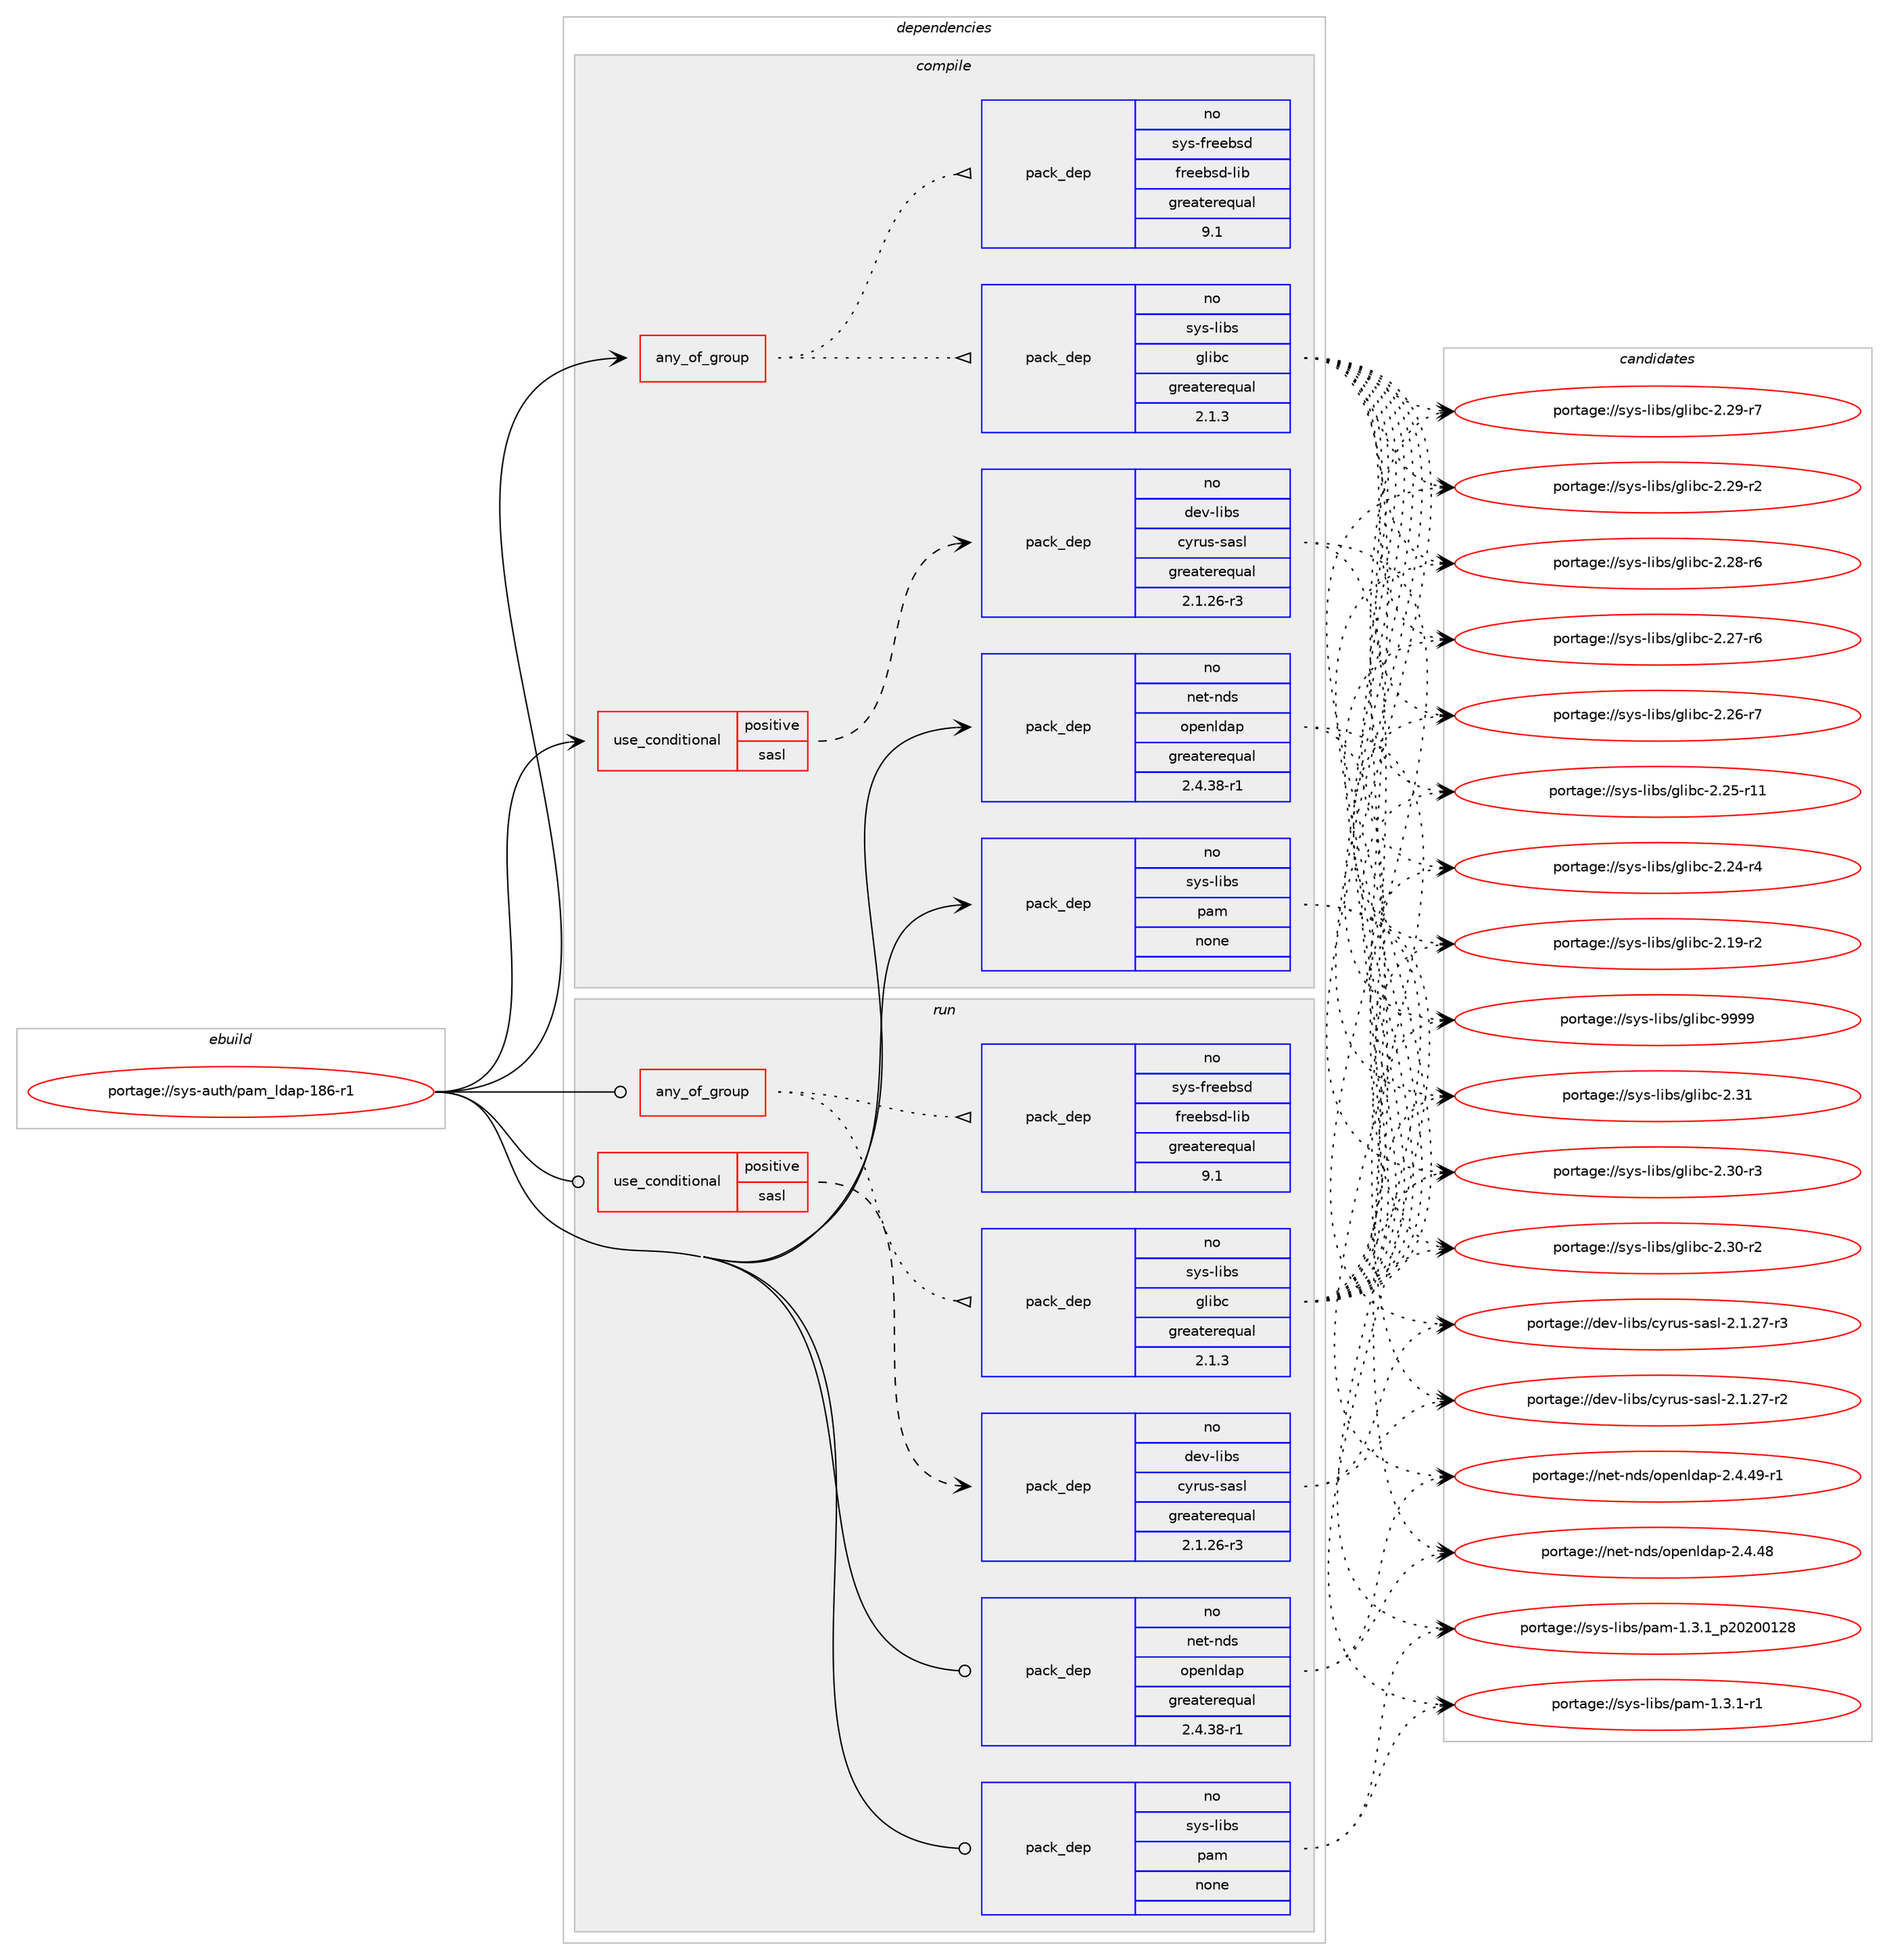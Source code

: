 digraph prolog {

# *************
# Graph options
# *************

newrank=true;
concentrate=true;
compound=true;
graph [rankdir=LR,fontname=Helvetica,fontsize=10,ranksep=1.5];#, ranksep=2.5, nodesep=0.2];
edge  [arrowhead=vee];
node  [fontname=Helvetica,fontsize=10];

# **********
# The ebuild
# **********

subgraph cluster_leftcol {
color=gray;
rank=same;
label=<<i>ebuild</i>>;
id [label="portage://sys-auth/pam_ldap-186-r1", color=red, width=4, href="../sys-auth/pam_ldap-186-r1.svg"];
}

# ****************
# The dependencies
# ****************

subgraph cluster_midcol {
color=gray;
label=<<i>dependencies</i>>;
subgraph cluster_compile {
fillcolor="#eeeeee";
style=filled;
label=<<i>compile</i>>;
subgraph any1188 {
dependency60871 [label=<<TABLE BORDER="0" CELLBORDER="1" CELLSPACING="0" CELLPADDING="4"><TR><TD CELLPADDING="10">any_of_group</TD></TR></TABLE>>, shape=none, color=red];subgraph pack47023 {
dependency60872 [label=<<TABLE BORDER="0" CELLBORDER="1" CELLSPACING="0" CELLPADDING="4" WIDTH="220"><TR><TD ROWSPAN="6" CELLPADDING="30">pack_dep</TD></TR><TR><TD WIDTH="110">no</TD></TR><TR><TD>sys-libs</TD></TR><TR><TD>glibc</TD></TR><TR><TD>greaterequal</TD></TR><TR><TD>2.1.3</TD></TR></TABLE>>, shape=none, color=blue];
}
dependency60871:e -> dependency60872:w [weight=20,style="dotted",arrowhead="oinv"];
subgraph pack47024 {
dependency60873 [label=<<TABLE BORDER="0" CELLBORDER="1" CELLSPACING="0" CELLPADDING="4" WIDTH="220"><TR><TD ROWSPAN="6" CELLPADDING="30">pack_dep</TD></TR><TR><TD WIDTH="110">no</TD></TR><TR><TD>sys-freebsd</TD></TR><TR><TD>freebsd-lib</TD></TR><TR><TD>greaterequal</TD></TR><TR><TD>9.1</TD></TR></TABLE>>, shape=none, color=blue];
}
dependency60871:e -> dependency60873:w [weight=20,style="dotted",arrowhead="oinv"];
}
id:e -> dependency60871:w [weight=20,style="solid",arrowhead="vee"];
subgraph cond12581 {
dependency60874 [label=<<TABLE BORDER="0" CELLBORDER="1" CELLSPACING="0" CELLPADDING="4"><TR><TD ROWSPAN="3" CELLPADDING="10">use_conditional</TD></TR><TR><TD>positive</TD></TR><TR><TD>sasl</TD></TR></TABLE>>, shape=none, color=red];
subgraph pack47025 {
dependency60875 [label=<<TABLE BORDER="0" CELLBORDER="1" CELLSPACING="0" CELLPADDING="4" WIDTH="220"><TR><TD ROWSPAN="6" CELLPADDING="30">pack_dep</TD></TR><TR><TD WIDTH="110">no</TD></TR><TR><TD>dev-libs</TD></TR><TR><TD>cyrus-sasl</TD></TR><TR><TD>greaterequal</TD></TR><TR><TD>2.1.26-r3</TD></TR></TABLE>>, shape=none, color=blue];
}
dependency60874:e -> dependency60875:w [weight=20,style="dashed",arrowhead="vee"];
}
id:e -> dependency60874:w [weight=20,style="solid",arrowhead="vee"];
subgraph pack47026 {
dependency60876 [label=<<TABLE BORDER="0" CELLBORDER="1" CELLSPACING="0" CELLPADDING="4" WIDTH="220"><TR><TD ROWSPAN="6" CELLPADDING="30">pack_dep</TD></TR><TR><TD WIDTH="110">no</TD></TR><TR><TD>net-nds</TD></TR><TR><TD>openldap</TD></TR><TR><TD>greaterequal</TD></TR><TR><TD>2.4.38-r1</TD></TR></TABLE>>, shape=none, color=blue];
}
id:e -> dependency60876:w [weight=20,style="solid",arrowhead="vee"];
subgraph pack47027 {
dependency60877 [label=<<TABLE BORDER="0" CELLBORDER="1" CELLSPACING="0" CELLPADDING="4" WIDTH="220"><TR><TD ROWSPAN="6" CELLPADDING="30">pack_dep</TD></TR><TR><TD WIDTH="110">no</TD></TR><TR><TD>sys-libs</TD></TR><TR><TD>pam</TD></TR><TR><TD>none</TD></TR><TR><TD></TD></TR></TABLE>>, shape=none, color=blue];
}
id:e -> dependency60877:w [weight=20,style="solid",arrowhead="vee"];
}
subgraph cluster_compileandrun {
fillcolor="#eeeeee";
style=filled;
label=<<i>compile and run</i>>;
}
subgraph cluster_run {
fillcolor="#eeeeee";
style=filled;
label=<<i>run</i>>;
subgraph any1189 {
dependency60878 [label=<<TABLE BORDER="0" CELLBORDER="1" CELLSPACING="0" CELLPADDING="4"><TR><TD CELLPADDING="10">any_of_group</TD></TR></TABLE>>, shape=none, color=red];subgraph pack47028 {
dependency60879 [label=<<TABLE BORDER="0" CELLBORDER="1" CELLSPACING="0" CELLPADDING="4" WIDTH="220"><TR><TD ROWSPAN="6" CELLPADDING="30">pack_dep</TD></TR><TR><TD WIDTH="110">no</TD></TR><TR><TD>sys-libs</TD></TR><TR><TD>glibc</TD></TR><TR><TD>greaterequal</TD></TR><TR><TD>2.1.3</TD></TR></TABLE>>, shape=none, color=blue];
}
dependency60878:e -> dependency60879:w [weight=20,style="dotted",arrowhead="oinv"];
subgraph pack47029 {
dependency60880 [label=<<TABLE BORDER="0" CELLBORDER="1" CELLSPACING="0" CELLPADDING="4" WIDTH="220"><TR><TD ROWSPAN="6" CELLPADDING="30">pack_dep</TD></TR><TR><TD WIDTH="110">no</TD></TR><TR><TD>sys-freebsd</TD></TR><TR><TD>freebsd-lib</TD></TR><TR><TD>greaterequal</TD></TR><TR><TD>9.1</TD></TR></TABLE>>, shape=none, color=blue];
}
dependency60878:e -> dependency60880:w [weight=20,style="dotted",arrowhead="oinv"];
}
id:e -> dependency60878:w [weight=20,style="solid",arrowhead="odot"];
subgraph cond12582 {
dependency60881 [label=<<TABLE BORDER="0" CELLBORDER="1" CELLSPACING="0" CELLPADDING="4"><TR><TD ROWSPAN="3" CELLPADDING="10">use_conditional</TD></TR><TR><TD>positive</TD></TR><TR><TD>sasl</TD></TR></TABLE>>, shape=none, color=red];
subgraph pack47030 {
dependency60882 [label=<<TABLE BORDER="0" CELLBORDER="1" CELLSPACING="0" CELLPADDING="4" WIDTH="220"><TR><TD ROWSPAN="6" CELLPADDING="30">pack_dep</TD></TR><TR><TD WIDTH="110">no</TD></TR><TR><TD>dev-libs</TD></TR><TR><TD>cyrus-sasl</TD></TR><TR><TD>greaterequal</TD></TR><TR><TD>2.1.26-r3</TD></TR></TABLE>>, shape=none, color=blue];
}
dependency60881:e -> dependency60882:w [weight=20,style="dashed",arrowhead="vee"];
}
id:e -> dependency60881:w [weight=20,style="solid",arrowhead="odot"];
subgraph pack47031 {
dependency60883 [label=<<TABLE BORDER="0" CELLBORDER="1" CELLSPACING="0" CELLPADDING="4" WIDTH="220"><TR><TD ROWSPAN="6" CELLPADDING="30">pack_dep</TD></TR><TR><TD WIDTH="110">no</TD></TR><TR><TD>net-nds</TD></TR><TR><TD>openldap</TD></TR><TR><TD>greaterequal</TD></TR><TR><TD>2.4.38-r1</TD></TR></TABLE>>, shape=none, color=blue];
}
id:e -> dependency60883:w [weight=20,style="solid",arrowhead="odot"];
subgraph pack47032 {
dependency60884 [label=<<TABLE BORDER="0" CELLBORDER="1" CELLSPACING="0" CELLPADDING="4" WIDTH="220"><TR><TD ROWSPAN="6" CELLPADDING="30">pack_dep</TD></TR><TR><TD WIDTH="110">no</TD></TR><TR><TD>sys-libs</TD></TR><TR><TD>pam</TD></TR><TR><TD>none</TD></TR><TR><TD></TD></TR></TABLE>>, shape=none, color=blue];
}
id:e -> dependency60884:w [weight=20,style="solid",arrowhead="odot"];
}
}

# **************
# The candidates
# **************

subgraph cluster_choices {
rank=same;
color=gray;
label=<<i>candidates</i>>;

subgraph choice47023 {
color=black;
nodesep=1;
choice11512111545108105981154710310810598994557575757 [label="portage://sys-libs/glibc-9999", color=red, width=4,href="../sys-libs/glibc-9999.svg"];
choice11512111545108105981154710310810598994550465149 [label="portage://sys-libs/glibc-2.31", color=red, width=4,href="../sys-libs/glibc-2.31.svg"];
choice115121115451081059811547103108105989945504651484511451 [label="portage://sys-libs/glibc-2.30-r3", color=red, width=4,href="../sys-libs/glibc-2.30-r3.svg"];
choice115121115451081059811547103108105989945504651484511450 [label="portage://sys-libs/glibc-2.30-r2", color=red, width=4,href="../sys-libs/glibc-2.30-r2.svg"];
choice115121115451081059811547103108105989945504650574511455 [label="portage://sys-libs/glibc-2.29-r7", color=red, width=4,href="../sys-libs/glibc-2.29-r7.svg"];
choice115121115451081059811547103108105989945504650574511450 [label="portage://sys-libs/glibc-2.29-r2", color=red, width=4,href="../sys-libs/glibc-2.29-r2.svg"];
choice115121115451081059811547103108105989945504650564511454 [label="portage://sys-libs/glibc-2.28-r6", color=red, width=4,href="../sys-libs/glibc-2.28-r6.svg"];
choice115121115451081059811547103108105989945504650554511454 [label="portage://sys-libs/glibc-2.27-r6", color=red, width=4,href="../sys-libs/glibc-2.27-r6.svg"];
choice115121115451081059811547103108105989945504650544511455 [label="portage://sys-libs/glibc-2.26-r7", color=red, width=4,href="../sys-libs/glibc-2.26-r7.svg"];
choice11512111545108105981154710310810598994550465053451144949 [label="portage://sys-libs/glibc-2.25-r11", color=red, width=4,href="../sys-libs/glibc-2.25-r11.svg"];
choice115121115451081059811547103108105989945504650524511452 [label="portage://sys-libs/glibc-2.24-r4", color=red, width=4,href="../sys-libs/glibc-2.24-r4.svg"];
choice115121115451081059811547103108105989945504649574511450 [label="portage://sys-libs/glibc-2.19-r2", color=red, width=4,href="../sys-libs/glibc-2.19-r2.svg"];
dependency60872:e -> choice11512111545108105981154710310810598994557575757:w [style=dotted,weight="100"];
dependency60872:e -> choice11512111545108105981154710310810598994550465149:w [style=dotted,weight="100"];
dependency60872:e -> choice115121115451081059811547103108105989945504651484511451:w [style=dotted,weight="100"];
dependency60872:e -> choice115121115451081059811547103108105989945504651484511450:w [style=dotted,weight="100"];
dependency60872:e -> choice115121115451081059811547103108105989945504650574511455:w [style=dotted,weight="100"];
dependency60872:e -> choice115121115451081059811547103108105989945504650574511450:w [style=dotted,weight="100"];
dependency60872:e -> choice115121115451081059811547103108105989945504650564511454:w [style=dotted,weight="100"];
dependency60872:e -> choice115121115451081059811547103108105989945504650554511454:w [style=dotted,weight="100"];
dependency60872:e -> choice115121115451081059811547103108105989945504650544511455:w [style=dotted,weight="100"];
dependency60872:e -> choice11512111545108105981154710310810598994550465053451144949:w [style=dotted,weight="100"];
dependency60872:e -> choice115121115451081059811547103108105989945504650524511452:w [style=dotted,weight="100"];
dependency60872:e -> choice115121115451081059811547103108105989945504649574511450:w [style=dotted,weight="100"];
}
subgraph choice47024 {
color=black;
nodesep=1;
}
subgraph choice47025 {
color=black;
nodesep=1;
choice100101118451081059811547991211141171154511597115108455046494650554511451 [label="portage://dev-libs/cyrus-sasl-2.1.27-r3", color=red, width=4,href="../dev-libs/cyrus-sasl-2.1.27-r3.svg"];
choice100101118451081059811547991211141171154511597115108455046494650554511450 [label="portage://dev-libs/cyrus-sasl-2.1.27-r2", color=red, width=4,href="../dev-libs/cyrus-sasl-2.1.27-r2.svg"];
dependency60875:e -> choice100101118451081059811547991211141171154511597115108455046494650554511451:w [style=dotted,weight="100"];
dependency60875:e -> choice100101118451081059811547991211141171154511597115108455046494650554511450:w [style=dotted,weight="100"];
}
subgraph choice47026 {
color=black;
nodesep=1;
choice110101116451101001154711111210111010810097112455046524652574511449 [label="portage://net-nds/openldap-2.4.49-r1", color=red, width=4,href="../net-nds/openldap-2.4.49-r1.svg"];
choice11010111645110100115471111121011101081009711245504652465256 [label="portage://net-nds/openldap-2.4.48", color=red, width=4,href="../net-nds/openldap-2.4.48.svg"];
dependency60876:e -> choice110101116451101001154711111210111010810097112455046524652574511449:w [style=dotted,weight="100"];
dependency60876:e -> choice11010111645110100115471111121011101081009711245504652465256:w [style=dotted,weight="100"];
}
subgraph choice47027 {
color=black;
nodesep=1;
choice11512111545108105981154711297109454946514649951125048504848495056 [label="portage://sys-libs/pam-1.3.1_p20200128", color=red, width=4,href="../sys-libs/pam-1.3.1_p20200128.svg"];
choice115121115451081059811547112971094549465146494511449 [label="portage://sys-libs/pam-1.3.1-r1", color=red, width=4,href="../sys-libs/pam-1.3.1-r1.svg"];
dependency60877:e -> choice11512111545108105981154711297109454946514649951125048504848495056:w [style=dotted,weight="100"];
dependency60877:e -> choice115121115451081059811547112971094549465146494511449:w [style=dotted,weight="100"];
}
subgraph choice47028 {
color=black;
nodesep=1;
choice11512111545108105981154710310810598994557575757 [label="portage://sys-libs/glibc-9999", color=red, width=4,href="../sys-libs/glibc-9999.svg"];
choice11512111545108105981154710310810598994550465149 [label="portage://sys-libs/glibc-2.31", color=red, width=4,href="../sys-libs/glibc-2.31.svg"];
choice115121115451081059811547103108105989945504651484511451 [label="portage://sys-libs/glibc-2.30-r3", color=red, width=4,href="../sys-libs/glibc-2.30-r3.svg"];
choice115121115451081059811547103108105989945504651484511450 [label="portage://sys-libs/glibc-2.30-r2", color=red, width=4,href="../sys-libs/glibc-2.30-r2.svg"];
choice115121115451081059811547103108105989945504650574511455 [label="portage://sys-libs/glibc-2.29-r7", color=red, width=4,href="../sys-libs/glibc-2.29-r7.svg"];
choice115121115451081059811547103108105989945504650574511450 [label="portage://sys-libs/glibc-2.29-r2", color=red, width=4,href="../sys-libs/glibc-2.29-r2.svg"];
choice115121115451081059811547103108105989945504650564511454 [label="portage://sys-libs/glibc-2.28-r6", color=red, width=4,href="../sys-libs/glibc-2.28-r6.svg"];
choice115121115451081059811547103108105989945504650554511454 [label="portage://sys-libs/glibc-2.27-r6", color=red, width=4,href="../sys-libs/glibc-2.27-r6.svg"];
choice115121115451081059811547103108105989945504650544511455 [label="portage://sys-libs/glibc-2.26-r7", color=red, width=4,href="../sys-libs/glibc-2.26-r7.svg"];
choice11512111545108105981154710310810598994550465053451144949 [label="portage://sys-libs/glibc-2.25-r11", color=red, width=4,href="../sys-libs/glibc-2.25-r11.svg"];
choice115121115451081059811547103108105989945504650524511452 [label="portage://sys-libs/glibc-2.24-r4", color=red, width=4,href="../sys-libs/glibc-2.24-r4.svg"];
choice115121115451081059811547103108105989945504649574511450 [label="portage://sys-libs/glibc-2.19-r2", color=red, width=4,href="../sys-libs/glibc-2.19-r2.svg"];
dependency60879:e -> choice11512111545108105981154710310810598994557575757:w [style=dotted,weight="100"];
dependency60879:e -> choice11512111545108105981154710310810598994550465149:w [style=dotted,weight="100"];
dependency60879:e -> choice115121115451081059811547103108105989945504651484511451:w [style=dotted,weight="100"];
dependency60879:e -> choice115121115451081059811547103108105989945504651484511450:w [style=dotted,weight="100"];
dependency60879:e -> choice115121115451081059811547103108105989945504650574511455:w [style=dotted,weight="100"];
dependency60879:e -> choice115121115451081059811547103108105989945504650574511450:w [style=dotted,weight="100"];
dependency60879:e -> choice115121115451081059811547103108105989945504650564511454:w [style=dotted,weight="100"];
dependency60879:e -> choice115121115451081059811547103108105989945504650554511454:w [style=dotted,weight="100"];
dependency60879:e -> choice115121115451081059811547103108105989945504650544511455:w [style=dotted,weight="100"];
dependency60879:e -> choice11512111545108105981154710310810598994550465053451144949:w [style=dotted,weight="100"];
dependency60879:e -> choice115121115451081059811547103108105989945504650524511452:w [style=dotted,weight="100"];
dependency60879:e -> choice115121115451081059811547103108105989945504649574511450:w [style=dotted,weight="100"];
}
subgraph choice47029 {
color=black;
nodesep=1;
}
subgraph choice47030 {
color=black;
nodesep=1;
choice100101118451081059811547991211141171154511597115108455046494650554511451 [label="portage://dev-libs/cyrus-sasl-2.1.27-r3", color=red, width=4,href="../dev-libs/cyrus-sasl-2.1.27-r3.svg"];
choice100101118451081059811547991211141171154511597115108455046494650554511450 [label="portage://dev-libs/cyrus-sasl-2.1.27-r2", color=red, width=4,href="../dev-libs/cyrus-sasl-2.1.27-r2.svg"];
dependency60882:e -> choice100101118451081059811547991211141171154511597115108455046494650554511451:w [style=dotted,weight="100"];
dependency60882:e -> choice100101118451081059811547991211141171154511597115108455046494650554511450:w [style=dotted,weight="100"];
}
subgraph choice47031 {
color=black;
nodesep=1;
choice110101116451101001154711111210111010810097112455046524652574511449 [label="portage://net-nds/openldap-2.4.49-r1", color=red, width=4,href="../net-nds/openldap-2.4.49-r1.svg"];
choice11010111645110100115471111121011101081009711245504652465256 [label="portage://net-nds/openldap-2.4.48", color=red, width=4,href="../net-nds/openldap-2.4.48.svg"];
dependency60883:e -> choice110101116451101001154711111210111010810097112455046524652574511449:w [style=dotted,weight="100"];
dependency60883:e -> choice11010111645110100115471111121011101081009711245504652465256:w [style=dotted,weight="100"];
}
subgraph choice47032 {
color=black;
nodesep=1;
choice11512111545108105981154711297109454946514649951125048504848495056 [label="portage://sys-libs/pam-1.3.1_p20200128", color=red, width=4,href="../sys-libs/pam-1.3.1_p20200128.svg"];
choice115121115451081059811547112971094549465146494511449 [label="portage://sys-libs/pam-1.3.1-r1", color=red, width=4,href="../sys-libs/pam-1.3.1-r1.svg"];
dependency60884:e -> choice11512111545108105981154711297109454946514649951125048504848495056:w [style=dotted,weight="100"];
dependency60884:e -> choice115121115451081059811547112971094549465146494511449:w [style=dotted,weight="100"];
}
}

}
